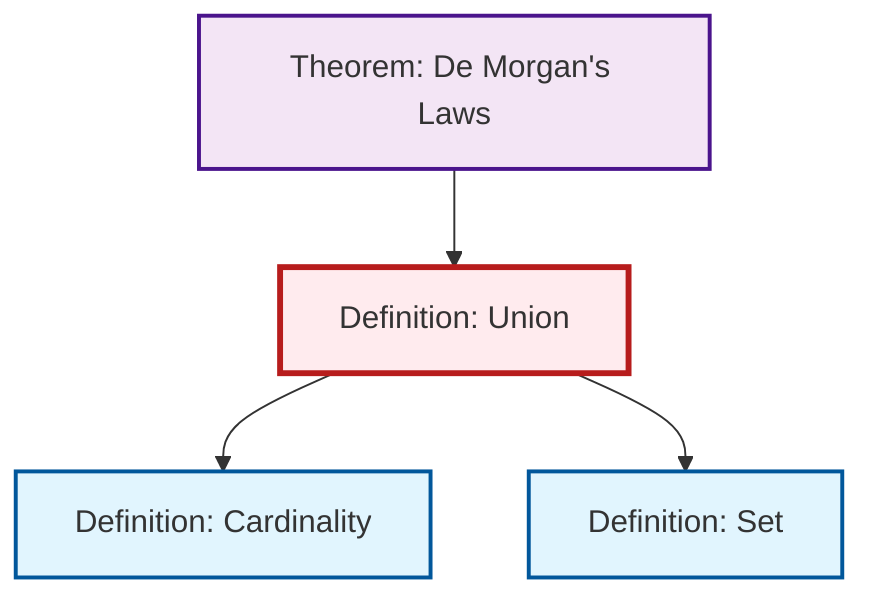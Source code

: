 graph TD
    classDef definition fill:#e1f5fe,stroke:#01579b,stroke-width:2px
    classDef theorem fill:#f3e5f5,stroke:#4a148c,stroke-width:2px
    classDef axiom fill:#fff3e0,stroke:#e65100,stroke-width:2px
    classDef example fill:#e8f5e9,stroke:#1b5e20,stroke-width:2px
    classDef current fill:#ffebee,stroke:#b71c1c,stroke-width:3px
    def-set["Definition: Set"]:::definition
    def-cardinality["Definition: Cardinality"]:::definition
    def-union["Definition: Union"]:::definition
    thm-de-morgan["Theorem: De Morgan's Laws"]:::theorem
    def-union --> def-cardinality
    def-union --> def-set
    thm-de-morgan --> def-union
    class def-union current